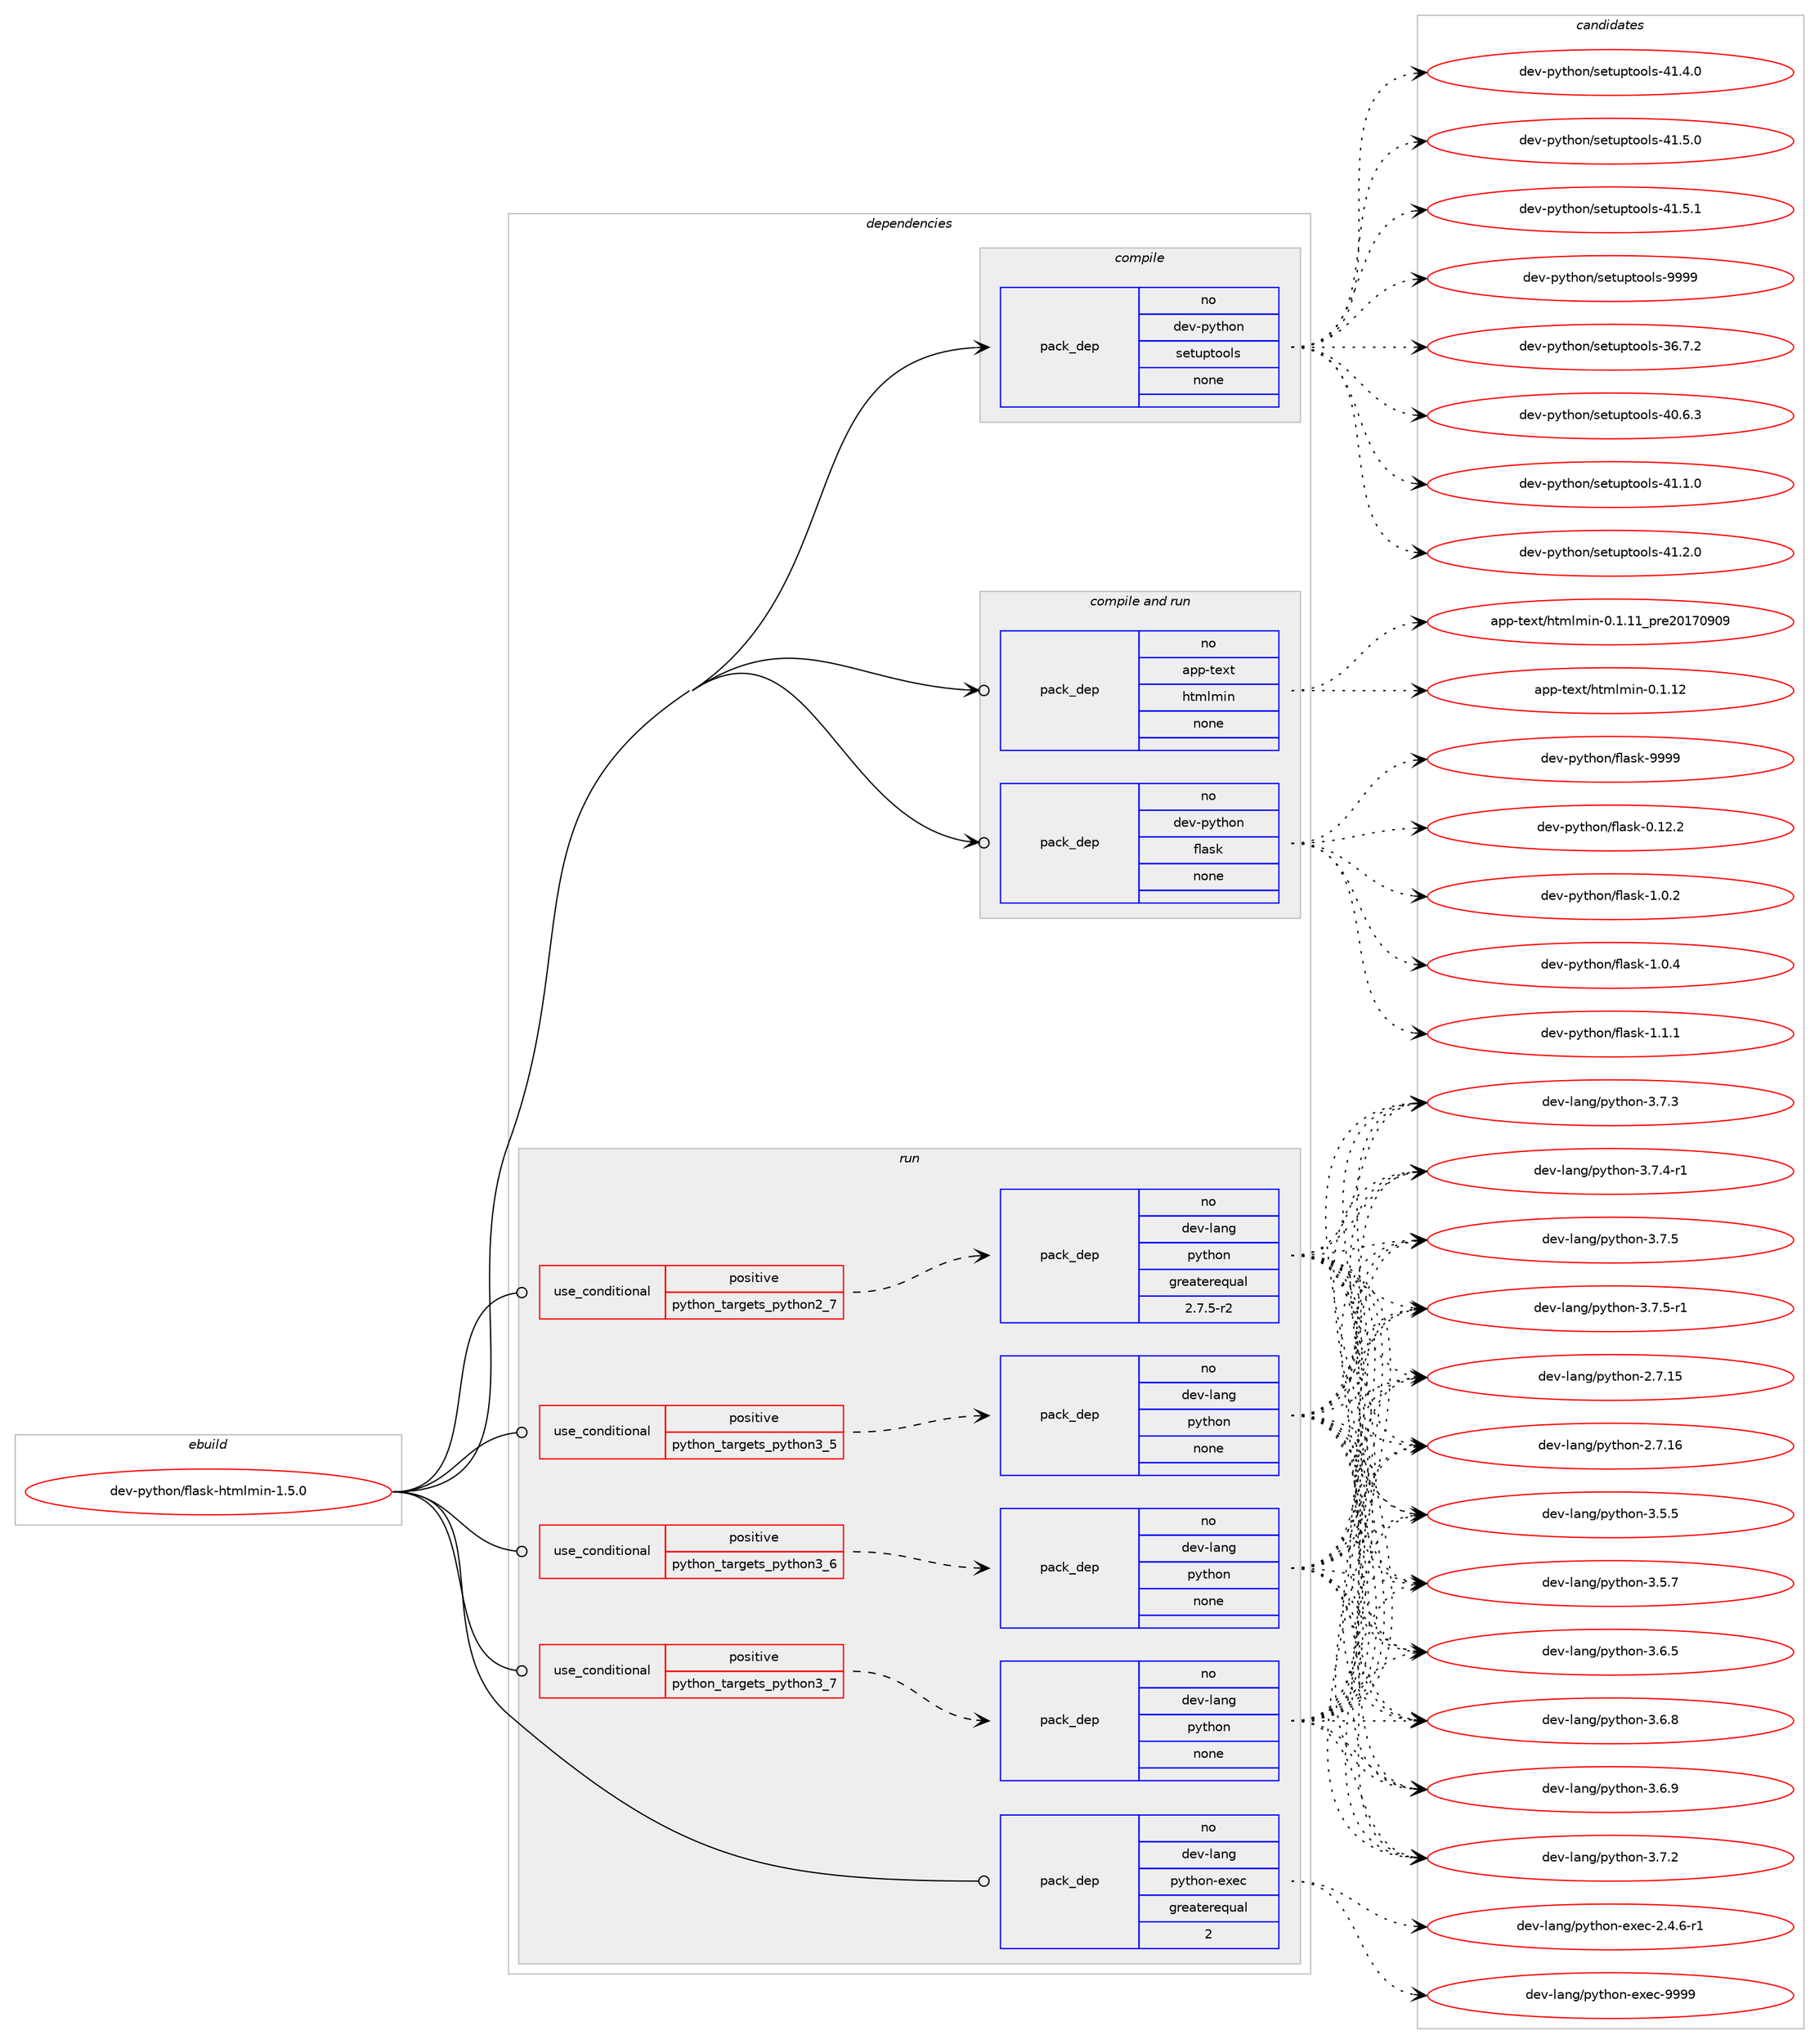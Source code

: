 digraph prolog {

# *************
# Graph options
# *************

newrank=true;
concentrate=true;
compound=true;
graph [rankdir=LR,fontname=Helvetica,fontsize=10,ranksep=1.5];#, ranksep=2.5, nodesep=0.2];
edge  [arrowhead=vee];
node  [fontname=Helvetica,fontsize=10];

# **********
# The ebuild
# **********

subgraph cluster_leftcol {
color=gray;
rank=same;
label=<<i>ebuild</i>>;
id [label="dev-python/flask-htmlmin-1.5.0", color=red, width=4, href="../dev-python/flask-htmlmin-1.5.0.svg"];
}

# ****************
# The dependencies
# ****************

subgraph cluster_midcol {
color=gray;
label=<<i>dependencies</i>>;
subgraph cluster_compile {
fillcolor="#eeeeee";
style=filled;
label=<<i>compile</i>>;
subgraph pack453726 {
dependency605016 [label=<<TABLE BORDER="0" CELLBORDER="1" CELLSPACING="0" CELLPADDING="4" WIDTH="220"><TR><TD ROWSPAN="6" CELLPADDING="30">pack_dep</TD></TR><TR><TD WIDTH="110">no</TD></TR><TR><TD>dev-python</TD></TR><TR><TD>setuptools</TD></TR><TR><TD>none</TD></TR><TR><TD></TD></TR></TABLE>>, shape=none, color=blue];
}
id:e -> dependency605016:w [weight=20,style="solid",arrowhead="vee"];
}
subgraph cluster_compileandrun {
fillcolor="#eeeeee";
style=filled;
label=<<i>compile and run</i>>;
subgraph pack453727 {
dependency605017 [label=<<TABLE BORDER="0" CELLBORDER="1" CELLSPACING="0" CELLPADDING="4" WIDTH="220"><TR><TD ROWSPAN="6" CELLPADDING="30">pack_dep</TD></TR><TR><TD WIDTH="110">no</TD></TR><TR><TD>app-text</TD></TR><TR><TD>htmlmin</TD></TR><TR><TD>none</TD></TR><TR><TD></TD></TR></TABLE>>, shape=none, color=blue];
}
id:e -> dependency605017:w [weight=20,style="solid",arrowhead="odotvee"];
subgraph pack453728 {
dependency605018 [label=<<TABLE BORDER="0" CELLBORDER="1" CELLSPACING="0" CELLPADDING="4" WIDTH="220"><TR><TD ROWSPAN="6" CELLPADDING="30">pack_dep</TD></TR><TR><TD WIDTH="110">no</TD></TR><TR><TD>dev-python</TD></TR><TR><TD>flask</TD></TR><TR><TD>none</TD></TR><TR><TD></TD></TR></TABLE>>, shape=none, color=blue];
}
id:e -> dependency605018:w [weight=20,style="solid",arrowhead="odotvee"];
}
subgraph cluster_run {
fillcolor="#eeeeee";
style=filled;
label=<<i>run</i>>;
subgraph cond139493 {
dependency605019 [label=<<TABLE BORDER="0" CELLBORDER="1" CELLSPACING="0" CELLPADDING="4"><TR><TD ROWSPAN="3" CELLPADDING="10">use_conditional</TD></TR><TR><TD>positive</TD></TR><TR><TD>python_targets_python2_7</TD></TR></TABLE>>, shape=none, color=red];
subgraph pack453729 {
dependency605020 [label=<<TABLE BORDER="0" CELLBORDER="1" CELLSPACING="0" CELLPADDING="4" WIDTH="220"><TR><TD ROWSPAN="6" CELLPADDING="30">pack_dep</TD></TR><TR><TD WIDTH="110">no</TD></TR><TR><TD>dev-lang</TD></TR><TR><TD>python</TD></TR><TR><TD>greaterequal</TD></TR><TR><TD>2.7.5-r2</TD></TR></TABLE>>, shape=none, color=blue];
}
dependency605019:e -> dependency605020:w [weight=20,style="dashed",arrowhead="vee"];
}
id:e -> dependency605019:w [weight=20,style="solid",arrowhead="odot"];
subgraph cond139494 {
dependency605021 [label=<<TABLE BORDER="0" CELLBORDER="1" CELLSPACING="0" CELLPADDING="4"><TR><TD ROWSPAN="3" CELLPADDING="10">use_conditional</TD></TR><TR><TD>positive</TD></TR><TR><TD>python_targets_python3_5</TD></TR></TABLE>>, shape=none, color=red];
subgraph pack453730 {
dependency605022 [label=<<TABLE BORDER="0" CELLBORDER="1" CELLSPACING="0" CELLPADDING="4" WIDTH="220"><TR><TD ROWSPAN="6" CELLPADDING="30">pack_dep</TD></TR><TR><TD WIDTH="110">no</TD></TR><TR><TD>dev-lang</TD></TR><TR><TD>python</TD></TR><TR><TD>none</TD></TR><TR><TD></TD></TR></TABLE>>, shape=none, color=blue];
}
dependency605021:e -> dependency605022:w [weight=20,style="dashed",arrowhead="vee"];
}
id:e -> dependency605021:w [weight=20,style="solid",arrowhead="odot"];
subgraph cond139495 {
dependency605023 [label=<<TABLE BORDER="0" CELLBORDER="1" CELLSPACING="0" CELLPADDING="4"><TR><TD ROWSPAN="3" CELLPADDING="10">use_conditional</TD></TR><TR><TD>positive</TD></TR><TR><TD>python_targets_python3_6</TD></TR></TABLE>>, shape=none, color=red];
subgraph pack453731 {
dependency605024 [label=<<TABLE BORDER="0" CELLBORDER="1" CELLSPACING="0" CELLPADDING="4" WIDTH="220"><TR><TD ROWSPAN="6" CELLPADDING="30">pack_dep</TD></TR><TR><TD WIDTH="110">no</TD></TR><TR><TD>dev-lang</TD></TR><TR><TD>python</TD></TR><TR><TD>none</TD></TR><TR><TD></TD></TR></TABLE>>, shape=none, color=blue];
}
dependency605023:e -> dependency605024:w [weight=20,style="dashed",arrowhead="vee"];
}
id:e -> dependency605023:w [weight=20,style="solid",arrowhead="odot"];
subgraph cond139496 {
dependency605025 [label=<<TABLE BORDER="0" CELLBORDER="1" CELLSPACING="0" CELLPADDING="4"><TR><TD ROWSPAN="3" CELLPADDING="10">use_conditional</TD></TR><TR><TD>positive</TD></TR><TR><TD>python_targets_python3_7</TD></TR></TABLE>>, shape=none, color=red];
subgraph pack453732 {
dependency605026 [label=<<TABLE BORDER="0" CELLBORDER="1" CELLSPACING="0" CELLPADDING="4" WIDTH="220"><TR><TD ROWSPAN="6" CELLPADDING="30">pack_dep</TD></TR><TR><TD WIDTH="110">no</TD></TR><TR><TD>dev-lang</TD></TR><TR><TD>python</TD></TR><TR><TD>none</TD></TR><TR><TD></TD></TR></TABLE>>, shape=none, color=blue];
}
dependency605025:e -> dependency605026:w [weight=20,style="dashed",arrowhead="vee"];
}
id:e -> dependency605025:w [weight=20,style="solid",arrowhead="odot"];
subgraph pack453733 {
dependency605027 [label=<<TABLE BORDER="0" CELLBORDER="1" CELLSPACING="0" CELLPADDING="4" WIDTH="220"><TR><TD ROWSPAN="6" CELLPADDING="30">pack_dep</TD></TR><TR><TD WIDTH="110">no</TD></TR><TR><TD>dev-lang</TD></TR><TR><TD>python-exec</TD></TR><TR><TD>greaterequal</TD></TR><TR><TD>2</TD></TR></TABLE>>, shape=none, color=blue];
}
id:e -> dependency605027:w [weight=20,style="solid",arrowhead="odot"];
}
}

# **************
# The candidates
# **************

subgraph cluster_choices {
rank=same;
color=gray;
label=<<i>candidates</i>>;

subgraph choice453726 {
color=black;
nodesep=1;
choice100101118451121211161041111104711510111611711211611111110811545515446554650 [label="dev-python/setuptools-36.7.2", color=red, width=4,href="../dev-python/setuptools-36.7.2.svg"];
choice100101118451121211161041111104711510111611711211611111110811545524846544651 [label="dev-python/setuptools-40.6.3", color=red, width=4,href="../dev-python/setuptools-40.6.3.svg"];
choice100101118451121211161041111104711510111611711211611111110811545524946494648 [label="dev-python/setuptools-41.1.0", color=red, width=4,href="../dev-python/setuptools-41.1.0.svg"];
choice100101118451121211161041111104711510111611711211611111110811545524946504648 [label="dev-python/setuptools-41.2.0", color=red, width=4,href="../dev-python/setuptools-41.2.0.svg"];
choice100101118451121211161041111104711510111611711211611111110811545524946524648 [label="dev-python/setuptools-41.4.0", color=red, width=4,href="../dev-python/setuptools-41.4.0.svg"];
choice100101118451121211161041111104711510111611711211611111110811545524946534648 [label="dev-python/setuptools-41.5.0", color=red, width=4,href="../dev-python/setuptools-41.5.0.svg"];
choice100101118451121211161041111104711510111611711211611111110811545524946534649 [label="dev-python/setuptools-41.5.1", color=red, width=4,href="../dev-python/setuptools-41.5.1.svg"];
choice10010111845112121116104111110471151011161171121161111111081154557575757 [label="dev-python/setuptools-9999", color=red, width=4,href="../dev-python/setuptools-9999.svg"];
dependency605016:e -> choice100101118451121211161041111104711510111611711211611111110811545515446554650:w [style=dotted,weight="100"];
dependency605016:e -> choice100101118451121211161041111104711510111611711211611111110811545524846544651:w [style=dotted,weight="100"];
dependency605016:e -> choice100101118451121211161041111104711510111611711211611111110811545524946494648:w [style=dotted,weight="100"];
dependency605016:e -> choice100101118451121211161041111104711510111611711211611111110811545524946504648:w [style=dotted,weight="100"];
dependency605016:e -> choice100101118451121211161041111104711510111611711211611111110811545524946524648:w [style=dotted,weight="100"];
dependency605016:e -> choice100101118451121211161041111104711510111611711211611111110811545524946534648:w [style=dotted,weight="100"];
dependency605016:e -> choice100101118451121211161041111104711510111611711211611111110811545524946534649:w [style=dotted,weight="100"];
dependency605016:e -> choice10010111845112121116104111110471151011161171121161111111081154557575757:w [style=dotted,weight="100"];
}
subgraph choice453727 {
color=black;
nodesep=1;
choice97112112451161011201164710411610910810910511045484649464949951121141015048495548574857 [label="app-text/htmlmin-0.1.11_pre20170909", color=red, width=4,href="../app-text/htmlmin-0.1.11_pre20170909.svg"];
choice97112112451161011201164710411610910810910511045484649464950 [label="app-text/htmlmin-0.1.12", color=red, width=4,href="../app-text/htmlmin-0.1.12.svg"];
dependency605017:e -> choice97112112451161011201164710411610910810910511045484649464949951121141015048495548574857:w [style=dotted,weight="100"];
dependency605017:e -> choice97112112451161011201164710411610910810910511045484649464950:w [style=dotted,weight="100"];
}
subgraph choice453728 {
color=black;
nodesep=1;
choice10010111845112121116104111110471021089711510745484649504650 [label="dev-python/flask-0.12.2", color=red, width=4,href="../dev-python/flask-0.12.2.svg"];
choice100101118451121211161041111104710210897115107454946484650 [label="dev-python/flask-1.0.2", color=red, width=4,href="../dev-python/flask-1.0.2.svg"];
choice100101118451121211161041111104710210897115107454946484652 [label="dev-python/flask-1.0.4", color=red, width=4,href="../dev-python/flask-1.0.4.svg"];
choice100101118451121211161041111104710210897115107454946494649 [label="dev-python/flask-1.1.1", color=red, width=4,href="../dev-python/flask-1.1.1.svg"];
choice1001011184511212111610411111047102108971151074557575757 [label="dev-python/flask-9999", color=red, width=4,href="../dev-python/flask-9999.svg"];
dependency605018:e -> choice10010111845112121116104111110471021089711510745484649504650:w [style=dotted,weight="100"];
dependency605018:e -> choice100101118451121211161041111104710210897115107454946484650:w [style=dotted,weight="100"];
dependency605018:e -> choice100101118451121211161041111104710210897115107454946484652:w [style=dotted,weight="100"];
dependency605018:e -> choice100101118451121211161041111104710210897115107454946494649:w [style=dotted,weight="100"];
dependency605018:e -> choice1001011184511212111610411111047102108971151074557575757:w [style=dotted,weight="100"];
}
subgraph choice453729 {
color=black;
nodesep=1;
choice10010111845108971101034711212111610411111045504655464953 [label="dev-lang/python-2.7.15", color=red, width=4,href="../dev-lang/python-2.7.15.svg"];
choice10010111845108971101034711212111610411111045504655464954 [label="dev-lang/python-2.7.16", color=red, width=4,href="../dev-lang/python-2.7.16.svg"];
choice100101118451089711010347112121116104111110455146534653 [label="dev-lang/python-3.5.5", color=red, width=4,href="../dev-lang/python-3.5.5.svg"];
choice100101118451089711010347112121116104111110455146534655 [label="dev-lang/python-3.5.7", color=red, width=4,href="../dev-lang/python-3.5.7.svg"];
choice100101118451089711010347112121116104111110455146544653 [label="dev-lang/python-3.6.5", color=red, width=4,href="../dev-lang/python-3.6.5.svg"];
choice100101118451089711010347112121116104111110455146544656 [label="dev-lang/python-3.6.8", color=red, width=4,href="../dev-lang/python-3.6.8.svg"];
choice100101118451089711010347112121116104111110455146544657 [label="dev-lang/python-3.6.9", color=red, width=4,href="../dev-lang/python-3.6.9.svg"];
choice100101118451089711010347112121116104111110455146554650 [label="dev-lang/python-3.7.2", color=red, width=4,href="../dev-lang/python-3.7.2.svg"];
choice100101118451089711010347112121116104111110455146554651 [label="dev-lang/python-3.7.3", color=red, width=4,href="../dev-lang/python-3.7.3.svg"];
choice1001011184510897110103471121211161041111104551465546524511449 [label="dev-lang/python-3.7.4-r1", color=red, width=4,href="../dev-lang/python-3.7.4-r1.svg"];
choice100101118451089711010347112121116104111110455146554653 [label="dev-lang/python-3.7.5", color=red, width=4,href="../dev-lang/python-3.7.5.svg"];
choice1001011184510897110103471121211161041111104551465546534511449 [label="dev-lang/python-3.7.5-r1", color=red, width=4,href="../dev-lang/python-3.7.5-r1.svg"];
dependency605020:e -> choice10010111845108971101034711212111610411111045504655464953:w [style=dotted,weight="100"];
dependency605020:e -> choice10010111845108971101034711212111610411111045504655464954:w [style=dotted,weight="100"];
dependency605020:e -> choice100101118451089711010347112121116104111110455146534653:w [style=dotted,weight="100"];
dependency605020:e -> choice100101118451089711010347112121116104111110455146534655:w [style=dotted,weight="100"];
dependency605020:e -> choice100101118451089711010347112121116104111110455146544653:w [style=dotted,weight="100"];
dependency605020:e -> choice100101118451089711010347112121116104111110455146544656:w [style=dotted,weight="100"];
dependency605020:e -> choice100101118451089711010347112121116104111110455146544657:w [style=dotted,weight="100"];
dependency605020:e -> choice100101118451089711010347112121116104111110455146554650:w [style=dotted,weight="100"];
dependency605020:e -> choice100101118451089711010347112121116104111110455146554651:w [style=dotted,weight="100"];
dependency605020:e -> choice1001011184510897110103471121211161041111104551465546524511449:w [style=dotted,weight="100"];
dependency605020:e -> choice100101118451089711010347112121116104111110455146554653:w [style=dotted,weight="100"];
dependency605020:e -> choice1001011184510897110103471121211161041111104551465546534511449:w [style=dotted,weight="100"];
}
subgraph choice453730 {
color=black;
nodesep=1;
choice10010111845108971101034711212111610411111045504655464953 [label="dev-lang/python-2.7.15", color=red, width=4,href="../dev-lang/python-2.7.15.svg"];
choice10010111845108971101034711212111610411111045504655464954 [label="dev-lang/python-2.7.16", color=red, width=4,href="../dev-lang/python-2.7.16.svg"];
choice100101118451089711010347112121116104111110455146534653 [label="dev-lang/python-3.5.5", color=red, width=4,href="../dev-lang/python-3.5.5.svg"];
choice100101118451089711010347112121116104111110455146534655 [label="dev-lang/python-3.5.7", color=red, width=4,href="../dev-lang/python-3.5.7.svg"];
choice100101118451089711010347112121116104111110455146544653 [label="dev-lang/python-3.6.5", color=red, width=4,href="../dev-lang/python-3.6.5.svg"];
choice100101118451089711010347112121116104111110455146544656 [label="dev-lang/python-3.6.8", color=red, width=4,href="../dev-lang/python-3.6.8.svg"];
choice100101118451089711010347112121116104111110455146544657 [label="dev-lang/python-3.6.9", color=red, width=4,href="../dev-lang/python-3.6.9.svg"];
choice100101118451089711010347112121116104111110455146554650 [label="dev-lang/python-3.7.2", color=red, width=4,href="../dev-lang/python-3.7.2.svg"];
choice100101118451089711010347112121116104111110455146554651 [label="dev-lang/python-3.7.3", color=red, width=4,href="../dev-lang/python-3.7.3.svg"];
choice1001011184510897110103471121211161041111104551465546524511449 [label="dev-lang/python-3.7.4-r1", color=red, width=4,href="../dev-lang/python-3.7.4-r1.svg"];
choice100101118451089711010347112121116104111110455146554653 [label="dev-lang/python-3.7.5", color=red, width=4,href="../dev-lang/python-3.7.5.svg"];
choice1001011184510897110103471121211161041111104551465546534511449 [label="dev-lang/python-3.7.5-r1", color=red, width=4,href="../dev-lang/python-3.7.5-r1.svg"];
dependency605022:e -> choice10010111845108971101034711212111610411111045504655464953:w [style=dotted,weight="100"];
dependency605022:e -> choice10010111845108971101034711212111610411111045504655464954:w [style=dotted,weight="100"];
dependency605022:e -> choice100101118451089711010347112121116104111110455146534653:w [style=dotted,weight="100"];
dependency605022:e -> choice100101118451089711010347112121116104111110455146534655:w [style=dotted,weight="100"];
dependency605022:e -> choice100101118451089711010347112121116104111110455146544653:w [style=dotted,weight="100"];
dependency605022:e -> choice100101118451089711010347112121116104111110455146544656:w [style=dotted,weight="100"];
dependency605022:e -> choice100101118451089711010347112121116104111110455146544657:w [style=dotted,weight="100"];
dependency605022:e -> choice100101118451089711010347112121116104111110455146554650:w [style=dotted,weight="100"];
dependency605022:e -> choice100101118451089711010347112121116104111110455146554651:w [style=dotted,weight="100"];
dependency605022:e -> choice1001011184510897110103471121211161041111104551465546524511449:w [style=dotted,weight="100"];
dependency605022:e -> choice100101118451089711010347112121116104111110455146554653:w [style=dotted,weight="100"];
dependency605022:e -> choice1001011184510897110103471121211161041111104551465546534511449:w [style=dotted,weight="100"];
}
subgraph choice453731 {
color=black;
nodesep=1;
choice10010111845108971101034711212111610411111045504655464953 [label="dev-lang/python-2.7.15", color=red, width=4,href="../dev-lang/python-2.7.15.svg"];
choice10010111845108971101034711212111610411111045504655464954 [label="dev-lang/python-2.7.16", color=red, width=4,href="../dev-lang/python-2.7.16.svg"];
choice100101118451089711010347112121116104111110455146534653 [label="dev-lang/python-3.5.5", color=red, width=4,href="../dev-lang/python-3.5.5.svg"];
choice100101118451089711010347112121116104111110455146534655 [label="dev-lang/python-3.5.7", color=red, width=4,href="../dev-lang/python-3.5.7.svg"];
choice100101118451089711010347112121116104111110455146544653 [label="dev-lang/python-3.6.5", color=red, width=4,href="../dev-lang/python-3.6.5.svg"];
choice100101118451089711010347112121116104111110455146544656 [label="dev-lang/python-3.6.8", color=red, width=4,href="../dev-lang/python-3.6.8.svg"];
choice100101118451089711010347112121116104111110455146544657 [label="dev-lang/python-3.6.9", color=red, width=4,href="../dev-lang/python-3.6.9.svg"];
choice100101118451089711010347112121116104111110455146554650 [label="dev-lang/python-3.7.2", color=red, width=4,href="../dev-lang/python-3.7.2.svg"];
choice100101118451089711010347112121116104111110455146554651 [label="dev-lang/python-3.7.3", color=red, width=4,href="../dev-lang/python-3.7.3.svg"];
choice1001011184510897110103471121211161041111104551465546524511449 [label="dev-lang/python-3.7.4-r1", color=red, width=4,href="../dev-lang/python-3.7.4-r1.svg"];
choice100101118451089711010347112121116104111110455146554653 [label="dev-lang/python-3.7.5", color=red, width=4,href="../dev-lang/python-3.7.5.svg"];
choice1001011184510897110103471121211161041111104551465546534511449 [label="dev-lang/python-3.7.5-r1", color=red, width=4,href="../dev-lang/python-3.7.5-r1.svg"];
dependency605024:e -> choice10010111845108971101034711212111610411111045504655464953:w [style=dotted,weight="100"];
dependency605024:e -> choice10010111845108971101034711212111610411111045504655464954:w [style=dotted,weight="100"];
dependency605024:e -> choice100101118451089711010347112121116104111110455146534653:w [style=dotted,weight="100"];
dependency605024:e -> choice100101118451089711010347112121116104111110455146534655:w [style=dotted,weight="100"];
dependency605024:e -> choice100101118451089711010347112121116104111110455146544653:w [style=dotted,weight="100"];
dependency605024:e -> choice100101118451089711010347112121116104111110455146544656:w [style=dotted,weight="100"];
dependency605024:e -> choice100101118451089711010347112121116104111110455146544657:w [style=dotted,weight="100"];
dependency605024:e -> choice100101118451089711010347112121116104111110455146554650:w [style=dotted,weight="100"];
dependency605024:e -> choice100101118451089711010347112121116104111110455146554651:w [style=dotted,weight="100"];
dependency605024:e -> choice1001011184510897110103471121211161041111104551465546524511449:w [style=dotted,weight="100"];
dependency605024:e -> choice100101118451089711010347112121116104111110455146554653:w [style=dotted,weight="100"];
dependency605024:e -> choice1001011184510897110103471121211161041111104551465546534511449:w [style=dotted,weight="100"];
}
subgraph choice453732 {
color=black;
nodesep=1;
choice10010111845108971101034711212111610411111045504655464953 [label="dev-lang/python-2.7.15", color=red, width=4,href="../dev-lang/python-2.7.15.svg"];
choice10010111845108971101034711212111610411111045504655464954 [label="dev-lang/python-2.7.16", color=red, width=4,href="../dev-lang/python-2.7.16.svg"];
choice100101118451089711010347112121116104111110455146534653 [label="dev-lang/python-3.5.5", color=red, width=4,href="../dev-lang/python-3.5.5.svg"];
choice100101118451089711010347112121116104111110455146534655 [label="dev-lang/python-3.5.7", color=red, width=4,href="../dev-lang/python-3.5.7.svg"];
choice100101118451089711010347112121116104111110455146544653 [label="dev-lang/python-3.6.5", color=red, width=4,href="../dev-lang/python-3.6.5.svg"];
choice100101118451089711010347112121116104111110455146544656 [label="dev-lang/python-3.6.8", color=red, width=4,href="../dev-lang/python-3.6.8.svg"];
choice100101118451089711010347112121116104111110455146544657 [label="dev-lang/python-3.6.9", color=red, width=4,href="../dev-lang/python-3.6.9.svg"];
choice100101118451089711010347112121116104111110455146554650 [label="dev-lang/python-3.7.2", color=red, width=4,href="../dev-lang/python-3.7.2.svg"];
choice100101118451089711010347112121116104111110455146554651 [label="dev-lang/python-3.7.3", color=red, width=4,href="../dev-lang/python-3.7.3.svg"];
choice1001011184510897110103471121211161041111104551465546524511449 [label="dev-lang/python-3.7.4-r1", color=red, width=4,href="../dev-lang/python-3.7.4-r1.svg"];
choice100101118451089711010347112121116104111110455146554653 [label="dev-lang/python-3.7.5", color=red, width=4,href="../dev-lang/python-3.7.5.svg"];
choice1001011184510897110103471121211161041111104551465546534511449 [label="dev-lang/python-3.7.5-r1", color=red, width=4,href="../dev-lang/python-3.7.5-r1.svg"];
dependency605026:e -> choice10010111845108971101034711212111610411111045504655464953:w [style=dotted,weight="100"];
dependency605026:e -> choice10010111845108971101034711212111610411111045504655464954:w [style=dotted,weight="100"];
dependency605026:e -> choice100101118451089711010347112121116104111110455146534653:w [style=dotted,weight="100"];
dependency605026:e -> choice100101118451089711010347112121116104111110455146534655:w [style=dotted,weight="100"];
dependency605026:e -> choice100101118451089711010347112121116104111110455146544653:w [style=dotted,weight="100"];
dependency605026:e -> choice100101118451089711010347112121116104111110455146544656:w [style=dotted,weight="100"];
dependency605026:e -> choice100101118451089711010347112121116104111110455146544657:w [style=dotted,weight="100"];
dependency605026:e -> choice100101118451089711010347112121116104111110455146554650:w [style=dotted,weight="100"];
dependency605026:e -> choice100101118451089711010347112121116104111110455146554651:w [style=dotted,weight="100"];
dependency605026:e -> choice1001011184510897110103471121211161041111104551465546524511449:w [style=dotted,weight="100"];
dependency605026:e -> choice100101118451089711010347112121116104111110455146554653:w [style=dotted,weight="100"];
dependency605026:e -> choice1001011184510897110103471121211161041111104551465546534511449:w [style=dotted,weight="100"];
}
subgraph choice453733 {
color=black;
nodesep=1;
choice10010111845108971101034711212111610411111045101120101994550465246544511449 [label="dev-lang/python-exec-2.4.6-r1", color=red, width=4,href="../dev-lang/python-exec-2.4.6-r1.svg"];
choice10010111845108971101034711212111610411111045101120101994557575757 [label="dev-lang/python-exec-9999", color=red, width=4,href="../dev-lang/python-exec-9999.svg"];
dependency605027:e -> choice10010111845108971101034711212111610411111045101120101994550465246544511449:w [style=dotted,weight="100"];
dependency605027:e -> choice10010111845108971101034711212111610411111045101120101994557575757:w [style=dotted,weight="100"];
}
}

}
